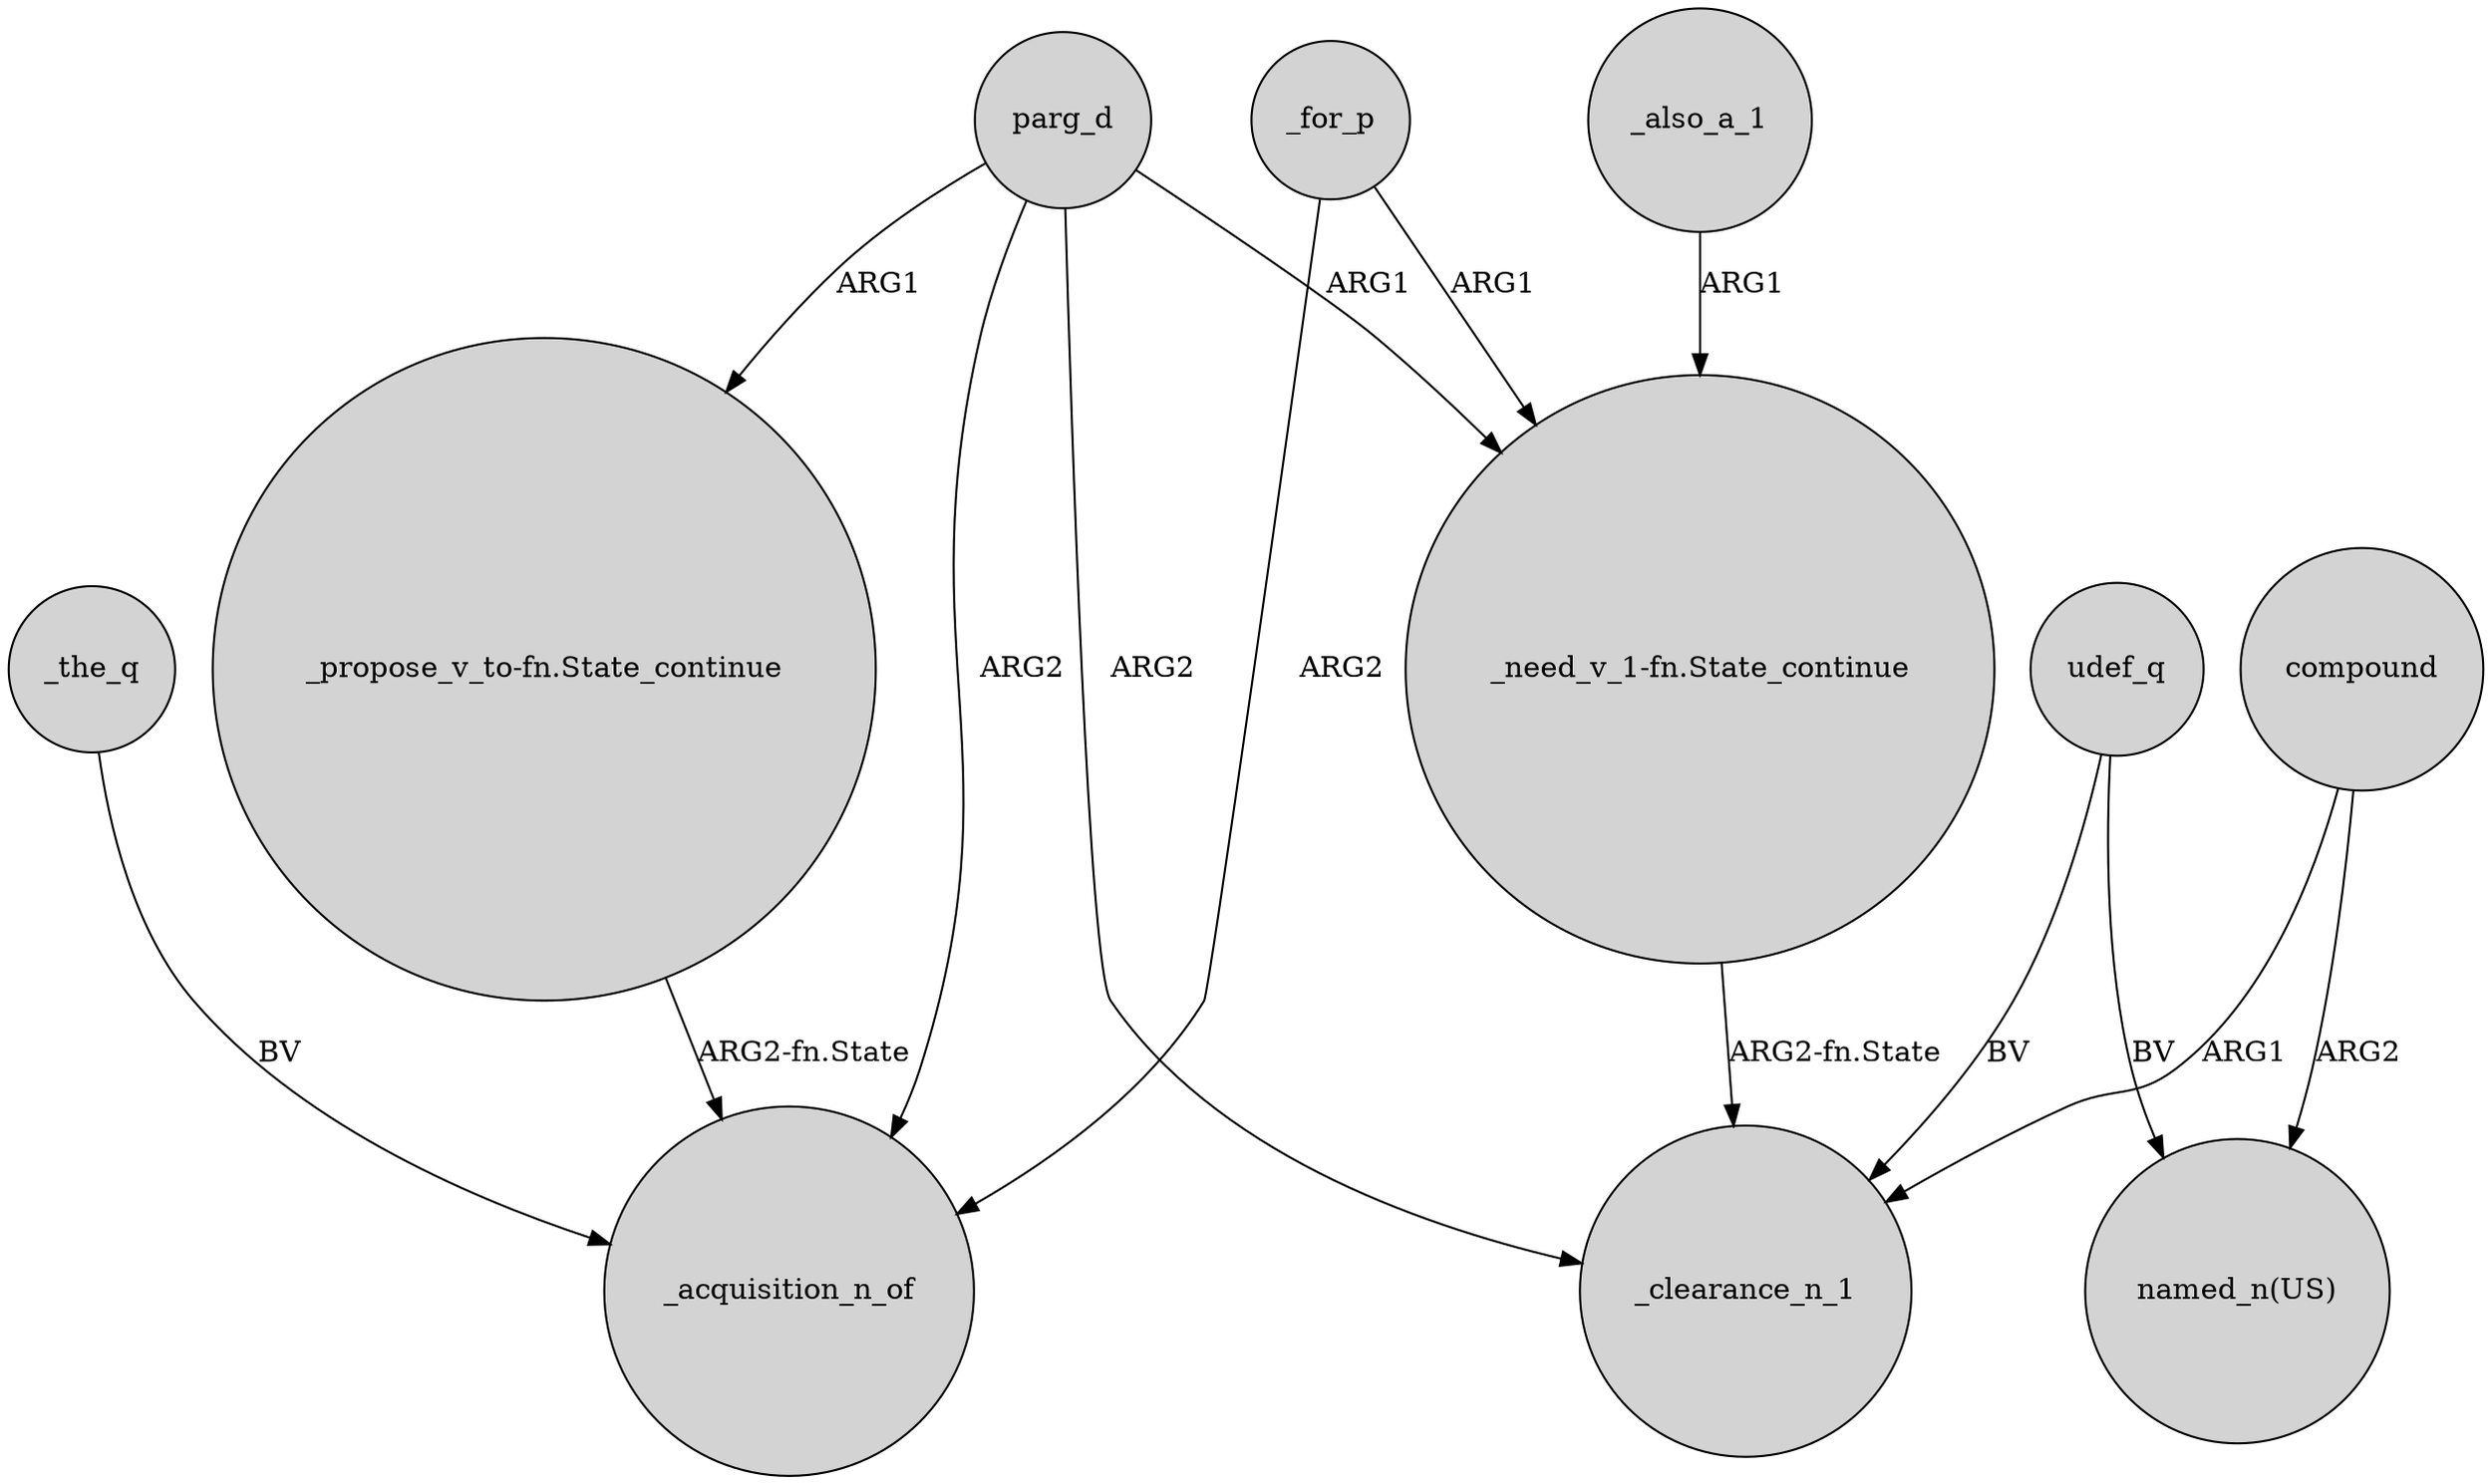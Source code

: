 digraph {
	node [shape=circle style=filled]
	compound -> _clearance_n_1 [label=ARG1]
	parg_d -> "_propose_v_to-fn.State_continue" [label=ARG1]
	parg_d -> _clearance_n_1 [label=ARG2]
	_the_q -> _acquisition_n_of [label=BV]
	_for_p -> "_need_v_1-fn.State_continue" [label=ARG1]
	"_need_v_1-fn.State_continue" -> _clearance_n_1 [label="ARG2-fn.State"]
	parg_d -> _acquisition_n_of [label=ARG2]
	_for_p -> _acquisition_n_of [label=ARG2]
	_also_a_1 -> "_need_v_1-fn.State_continue" [label=ARG1]
	"_propose_v_to-fn.State_continue" -> _acquisition_n_of [label="ARG2-fn.State"]
	compound -> "named_n(US)" [label=ARG2]
	udef_q -> "named_n(US)" [label=BV]
	udef_q -> _clearance_n_1 [label=BV]
	parg_d -> "_need_v_1-fn.State_continue" [label=ARG1]
}
